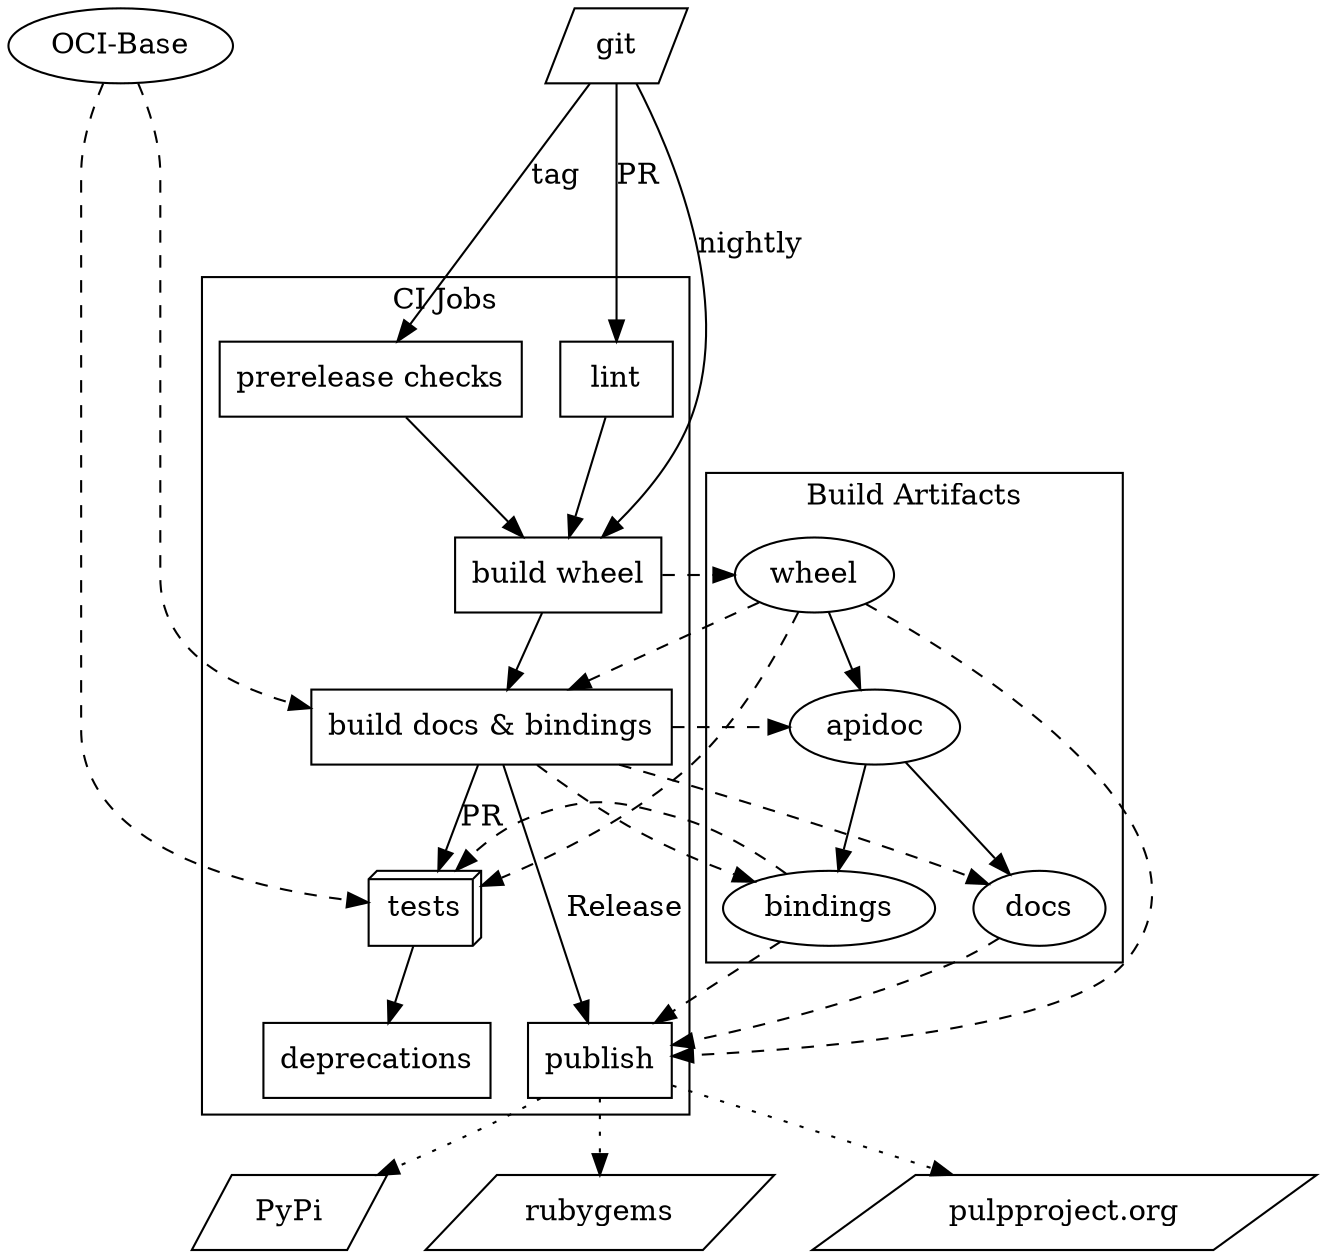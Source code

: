 // dot -Tpdf -o ci-structure.pdf ci-structure.dot

digraph "Pulp CI" {
  {
    rank=source

    git [shape=parallelogram]
    base [label="OCI-Base"]
  }

  subgraph cluster_jobs {
    label="CI Jobs"

    lint [shape=box]
    prerelease [shape=box label="prerelease checks"]
    build [shape=box, label="build wheel"]
    build2 [shape=box label="build docs & bindings"]
    tests [shape=box3d]
    {
      rank=same

      deprecations [shape=box]
      publish [shape=box]
    }
  }

  {
    rank=sink

    PyPi [shape=parallelogram]
    rubygems [shape=parallelogram]
    ppo [shape=parallelogram label="pulpproject.org"]
  }

  subgraph cluster_built {
    label="Build Artifacts"

    wheel -> apidoc -> {
      bindings
      docs
    }
  }

  git -> lint [label="PR"]
  git -> build [label="nightly"]
  git -> prerelease [label="tag"]
  {lint prerelease} -> build -> build2
  build2 -> tests [label="PR"]
  build2 -> publish [label="Release"]
  tests -> deprecations

  {
    edge [style=dotted]

    publish -> PyPi
    publish -> rubygems
    publish -> ppo
  }

  {
    edge [style=dashed]

    base -> {build2 tests}

    build -> wheel
    build2 -> {apidoc bindings docs}
    wheel -> {tests build2 publish}
    bindings -> {tests publish}
    docs -> publish
  }
}
